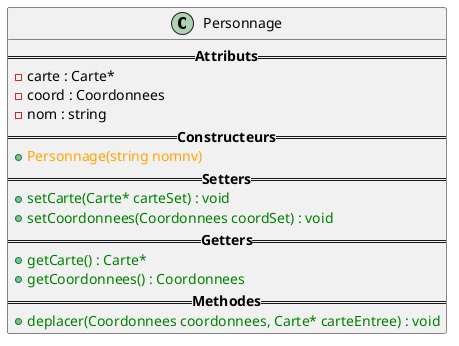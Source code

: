 @startuml
class Personnage{
    ==<b>Attributs</b>==
        -carte : Carte*
        -coord : Coordonnees
        -nom : string
    ==<b>Constructeurs</b>==
        +<color:orange>Personnage(string nomnv)</color>
    ==<b>Setters</b>==
        +<color:green>setCarte(Carte* carteSet) : void</color>
        +<color:green>setCoordonnees(Coordonnees coordSet) : void</color>
    ==<b>Getters</b>==
        +<color:green>getCarte() : Carte*</color>
        +<color:green>getCoordonnees() : Coordonnees</color>
    ==<b>Methodes</b>==
        +<color:green>deplacer(Coordonnees coordonnees, Carte* carteEntree) : void</color>
}
@enduml
'e3fce31671c89acecf9a98ec8d88102b  src/Personnage.hpp
'7a8d865cddef35dd9f38ed63ccfb43be  src/Personnage.cpp
